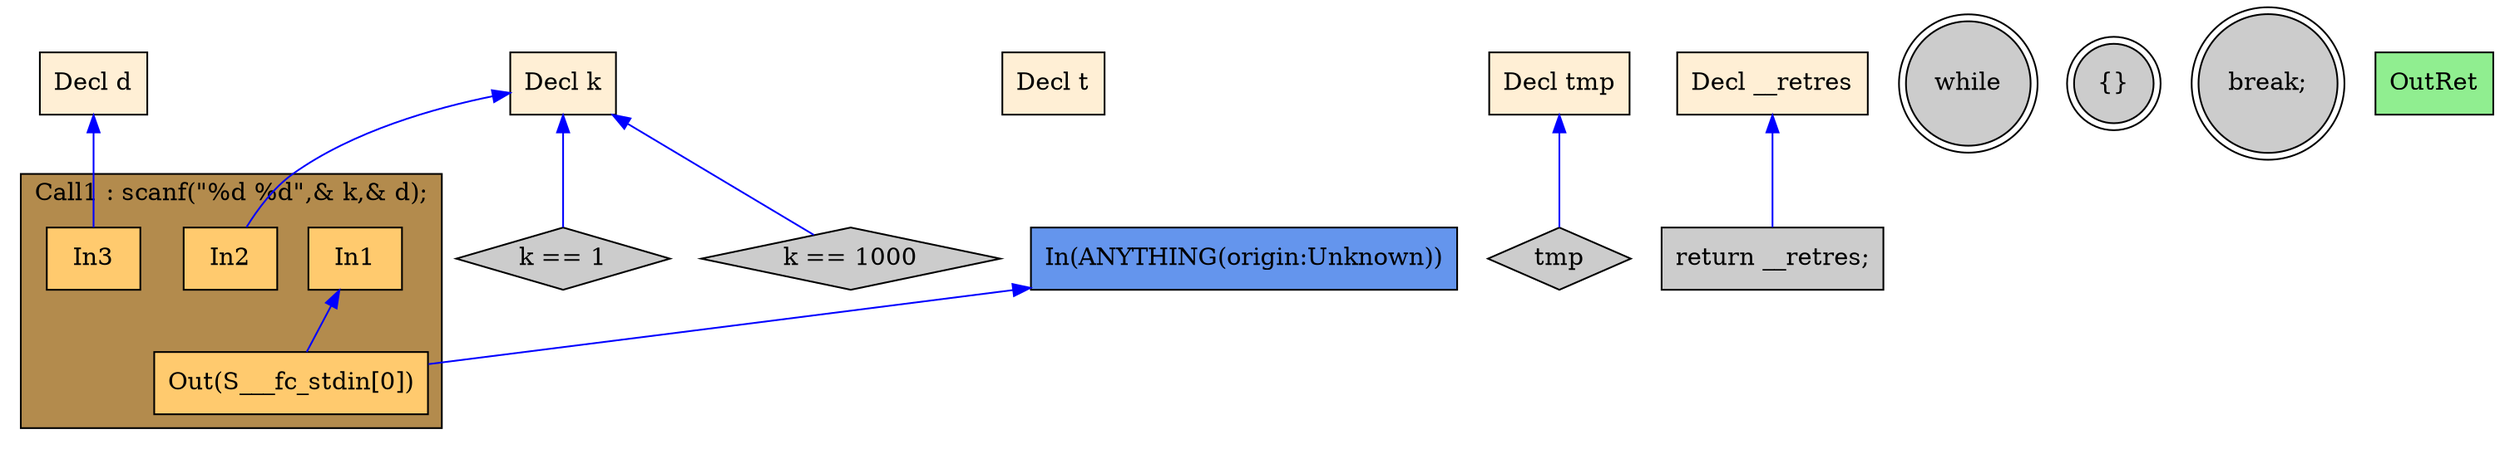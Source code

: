 digraph G {
  rankdir=TB;
  node [style="filled", ];
  2 [label="Decl k", fillcolor="#FFEFD5", shape=box, ];
  3 [label="Decl d", fillcolor="#FFEFD5", shape=box, ];
  4 [label="Decl t", fillcolor="#FFEFD5", shape=box, ];
  5 [label="Decl tmp", fillcolor="#FFEFD5", shape=box, ];
  6 [label="Decl __retres", fillcolor="#FFEFD5", shape=box, ];
  8 [label="In1", fillcolor="#FFCA6E", shape=box, ];
  9 [label="In2", fillcolor="#FFCA6E", shape=box, ];
  10 [label="In3", fillcolor="#FFCA6E", shape=box, ];
  11 [label="Out(S___fc_stdin[0])", fillcolor="#FFCA6E", shape=box, ];
  12 [label="k == 1", fillcolor="#CCCCCC", shape=diamond, ];
  13 [label="k == 1000", fillcolor="#CCCCCC", shape=diamond, ];
  14 [label="while", fillcolor="#CCCCCC", shape=doublecircle, ];
  15 [label="{}", fillcolor="#CCCCCC", shape=doublecircle, ];
  16 [label="tmp", fillcolor="#CCCCCC", shape=diamond, ];
  17 [label="break;", fillcolor="#CCCCCC", shape=doublecircle, ];
  18 [label="return __retres;", fillcolor="#CCCCCC", shape=box, ];
  19 [label="OutRet", fillcolor="#90EE90", shape=box, ];
  20 [label="In(ANYTHING(origin:Unknown))", fillcolor="#6495ED", shape=box, ];
  
  subgraph cluster_Call1 { label="Call1 : scanf(\"%d %d\",& k,& d);";
                           fillcolor="#B38B4D"; style="filled"; 11;10;9;8;
     };
  
  edge [dir=back, ];
  2 -> 9 [color="#0000FF", ];
  3 -> 10 [color="#0000FF", ];
  8 -> 11 [color="#0000FF", ];
  20 -> 11 [color="#0000FF", ];
  2 -> 12 [color="#0000FF", ];
  2 -> 13 [color="#0000FF", ];
  5 -> 16 [color="#0000FF", ];
  6 -> 18 [color="#0000FF", ];
  
  }